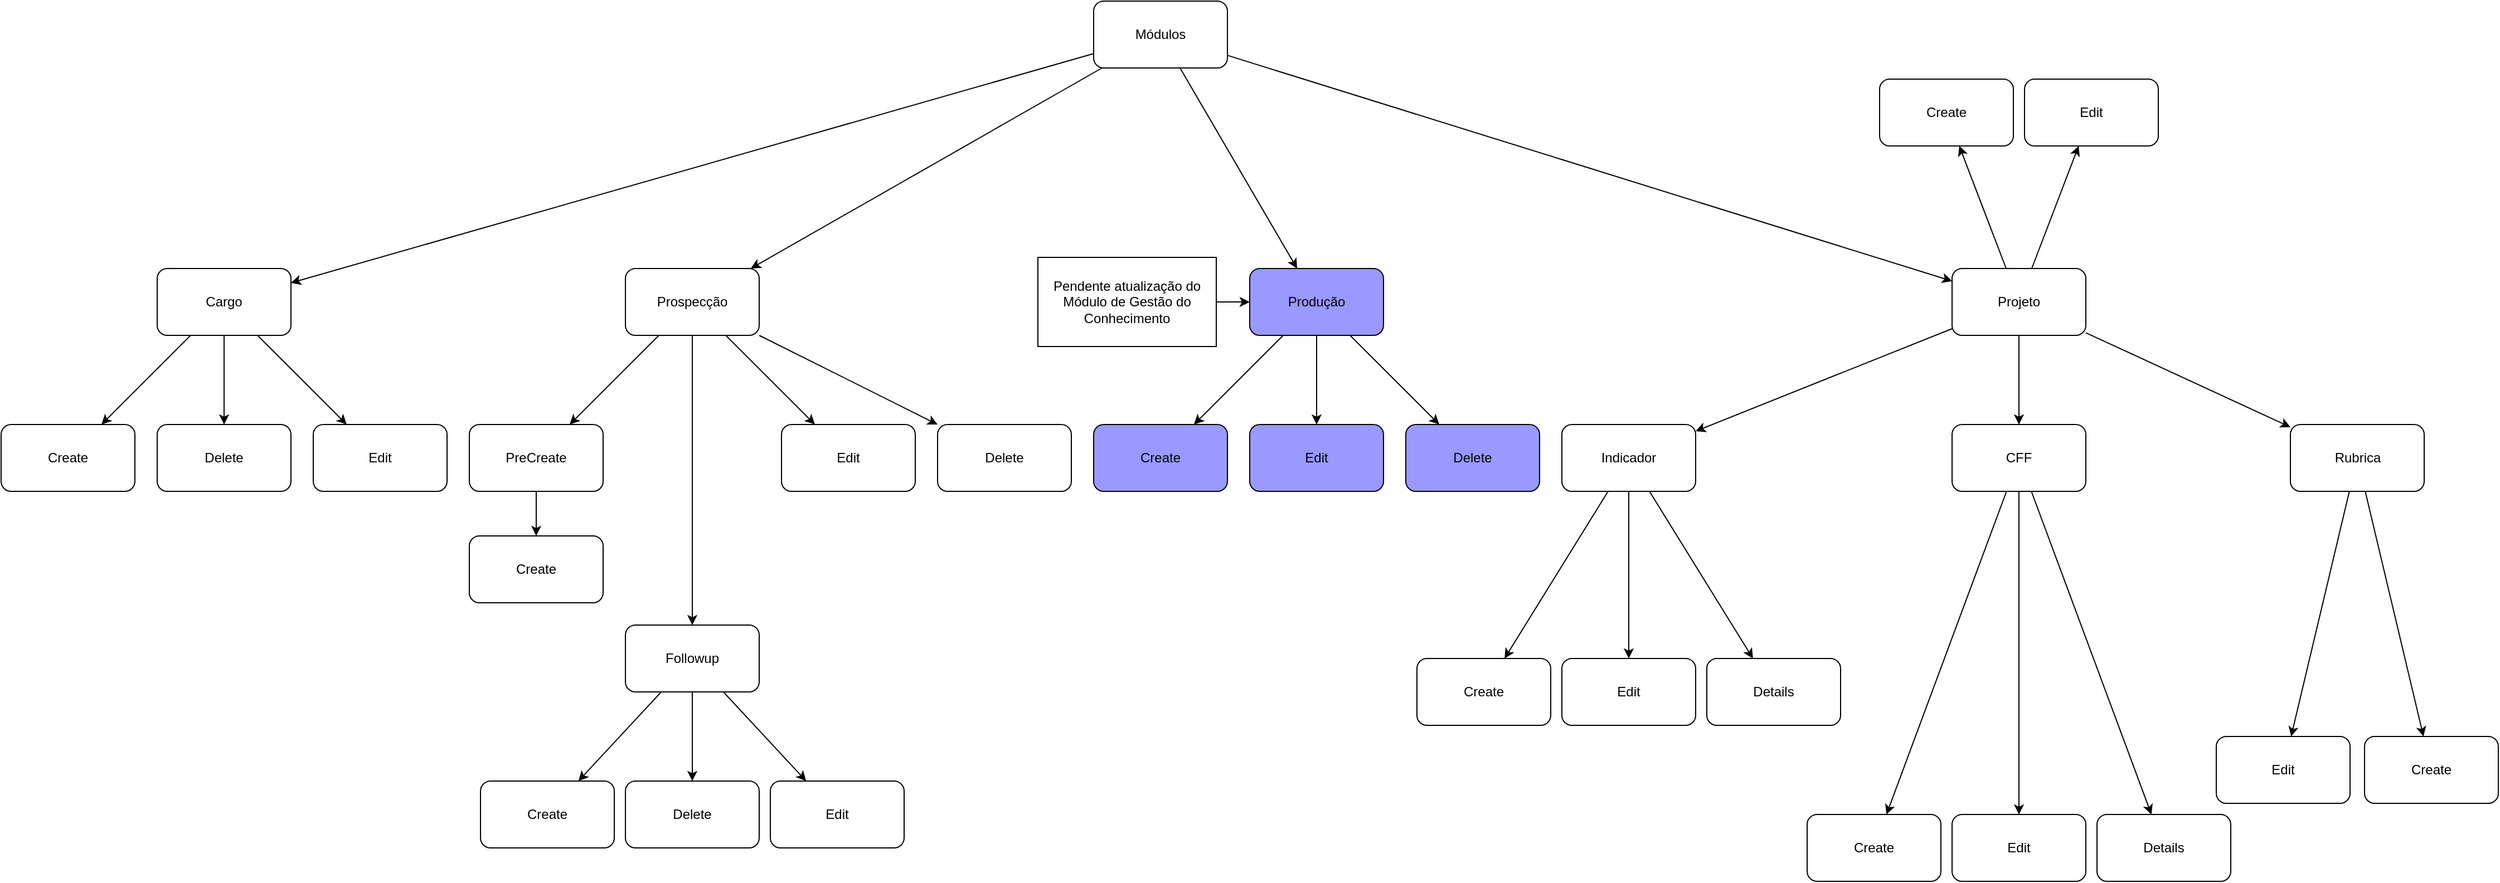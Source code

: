 <mxfile version="23.1.1" type="device">
  <diagram name="Página-1" id="DxrCKZHplJAw1GjEnWdi">
    <mxGraphModel dx="1470" dy="568" grid="1" gridSize="10" guides="1" tooltips="1" connect="1" arrows="1" fold="1" page="1" pageScale="1" pageWidth="827" pageHeight="1169" math="0" shadow="0">
      <root>
        <mxCell id="0" />
        <mxCell id="1" parent="0" />
        <mxCell id="GqZkkn4oUz57nPkoPguv-61" style="rounded=0;orthogonalLoop=1;jettySize=auto;html=1;" parent="1" source="GqZkkn4oUz57nPkoPguv-1" target="GqZkkn4oUz57nPkoPguv-2" edge="1">
          <mxGeometry relative="1" as="geometry" />
        </mxCell>
        <mxCell id="GqZkkn4oUz57nPkoPguv-62" style="rounded=0;orthogonalLoop=1;jettySize=auto;html=1;" parent="1" source="GqZkkn4oUz57nPkoPguv-1" target="GqZkkn4oUz57nPkoPguv-18" edge="1">
          <mxGeometry relative="1" as="geometry" />
        </mxCell>
        <mxCell id="GqZkkn4oUz57nPkoPguv-63" style="rounded=0;orthogonalLoop=1;jettySize=auto;html=1;" parent="1" source="GqZkkn4oUz57nPkoPguv-1" target="GqZkkn4oUz57nPkoPguv-5" edge="1">
          <mxGeometry relative="1" as="geometry" />
        </mxCell>
        <mxCell id="GqZkkn4oUz57nPkoPguv-64" style="rounded=0;orthogonalLoop=1;jettySize=auto;html=1;" parent="1" source="GqZkkn4oUz57nPkoPguv-1" target="GqZkkn4oUz57nPkoPguv-7" edge="1">
          <mxGeometry relative="1" as="geometry" />
        </mxCell>
        <mxCell id="GqZkkn4oUz57nPkoPguv-1" value="Módulos" style="rounded=1;whiteSpace=wrap;html=1;" parent="1" vertex="1">
          <mxGeometry x="770" y="80" width="120" height="60" as="geometry" />
        </mxCell>
        <mxCell id="GqZkkn4oUz57nPkoPguv-12" style="rounded=0;orthogonalLoop=1;jettySize=auto;html=1;" parent="1" source="GqZkkn4oUz57nPkoPguv-2" target="GqZkkn4oUz57nPkoPguv-8" edge="1">
          <mxGeometry relative="1" as="geometry" />
        </mxCell>
        <mxCell id="GqZkkn4oUz57nPkoPguv-13" style="rounded=0;orthogonalLoop=1;jettySize=auto;html=1;" parent="1" source="GqZkkn4oUz57nPkoPguv-2" target="GqZkkn4oUz57nPkoPguv-10" edge="1">
          <mxGeometry relative="1" as="geometry" />
        </mxCell>
        <mxCell id="GqZkkn4oUz57nPkoPguv-14" style="edgeStyle=orthogonalEdgeStyle;rounded=0;orthogonalLoop=1;jettySize=auto;html=1;" parent="1" source="GqZkkn4oUz57nPkoPguv-2" target="GqZkkn4oUz57nPkoPguv-9" edge="1">
          <mxGeometry relative="1" as="geometry" />
        </mxCell>
        <mxCell id="GqZkkn4oUz57nPkoPguv-2" value="Cargo" style="rounded=1;whiteSpace=wrap;html=1;" parent="1" vertex="1">
          <mxGeometry x="-70" y="320" width="120" height="60" as="geometry" />
        </mxCell>
        <mxCell id="GqZkkn4oUz57nPkoPguv-33" style="rounded=0;orthogonalLoop=1;jettySize=auto;html=1;" parent="1" source="GqZkkn4oUz57nPkoPguv-5" target="GqZkkn4oUz57nPkoPguv-31" edge="1">
          <mxGeometry relative="1" as="geometry" />
        </mxCell>
        <mxCell id="GqZkkn4oUz57nPkoPguv-34" style="rounded=0;orthogonalLoop=1;jettySize=auto;html=1;" parent="1" source="GqZkkn4oUz57nPkoPguv-5" target="GqZkkn4oUz57nPkoPguv-32" edge="1">
          <mxGeometry relative="1" as="geometry" />
        </mxCell>
        <mxCell id="GqZkkn4oUz57nPkoPguv-36" style="rounded=0;orthogonalLoop=1;jettySize=auto;html=1;" parent="1" source="GqZkkn4oUz57nPkoPguv-5" target="GqZkkn4oUz57nPkoPguv-35" edge="1">
          <mxGeometry relative="1" as="geometry" />
        </mxCell>
        <mxCell id="GqZkkn4oUz57nPkoPguv-5" value="Produção" style="rounded=1;whiteSpace=wrap;html=1;fillColor=#9999FF;" parent="1" vertex="1">
          <mxGeometry x="910" y="320" width="120" height="60" as="geometry" />
        </mxCell>
        <mxCell id="GqZkkn4oUz57nPkoPguv-40" style="rounded=0;orthogonalLoop=1;jettySize=auto;html=1;" parent="1" source="GqZkkn4oUz57nPkoPguv-7" target="GqZkkn4oUz57nPkoPguv-37" edge="1">
          <mxGeometry relative="1" as="geometry" />
        </mxCell>
        <mxCell id="GqZkkn4oUz57nPkoPguv-41" style="edgeStyle=orthogonalEdgeStyle;rounded=0;orthogonalLoop=1;jettySize=auto;html=1;" parent="1" source="GqZkkn4oUz57nPkoPguv-7" target="GqZkkn4oUz57nPkoPguv-38" edge="1">
          <mxGeometry relative="1" as="geometry" />
        </mxCell>
        <mxCell id="GqZkkn4oUz57nPkoPguv-42" style="rounded=0;orthogonalLoop=1;jettySize=auto;html=1;" parent="1" source="GqZkkn4oUz57nPkoPguv-7" target="GqZkkn4oUz57nPkoPguv-39" edge="1">
          <mxGeometry relative="1" as="geometry" />
        </mxCell>
        <mxCell id="pC_nNhLcM8vUbzLaKd23-3" style="rounded=0;orthogonalLoop=1;jettySize=auto;html=1;" parent="1" source="GqZkkn4oUz57nPkoPguv-7" target="pC_nNhLcM8vUbzLaKd23-2" edge="1">
          <mxGeometry relative="1" as="geometry" />
        </mxCell>
        <mxCell id="pC_nNhLcM8vUbzLaKd23-4" style="rounded=0;orthogonalLoop=1;jettySize=auto;html=1;" parent="1" source="GqZkkn4oUz57nPkoPguv-7" target="pC_nNhLcM8vUbzLaKd23-1" edge="1">
          <mxGeometry relative="1" as="geometry" />
        </mxCell>
        <mxCell id="GqZkkn4oUz57nPkoPguv-7" value="Projeto" style="rounded=1;whiteSpace=wrap;html=1;" parent="1" vertex="1">
          <mxGeometry x="1540" y="320" width="120" height="60" as="geometry" />
        </mxCell>
        <mxCell id="GqZkkn4oUz57nPkoPguv-8" value="Create" style="rounded=1;whiteSpace=wrap;html=1;" parent="1" vertex="1">
          <mxGeometry x="-210" y="460" width="120" height="60" as="geometry" />
        </mxCell>
        <mxCell id="GqZkkn4oUz57nPkoPguv-9" value="Delete" style="rounded=1;whiteSpace=wrap;html=1;" parent="1" vertex="1">
          <mxGeometry x="-70" y="460" width="120" height="60" as="geometry" />
        </mxCell>
        <mxCell id="GqZkkn4oUz57nPkoPguv-10" value="Edit" style="rounded=1;whiteSpace=wrap;html=1;" parent="1" vertex="1">
          <mxGeometry x="70" y="460" width="120" height="60" as="geometry" />
        </mxCell>
        <mxCell id="GqZkkn4oUz57nPkoPguv-15" style="rounded=0;orthogonalLoop=1;jettySize=auto;html=1;" parent="1" source="GqZkkn4oUz57nPkoPguv-18" target="GqZkkn4oUz57nPkoPguv-19" edge="1">
          <mxGeometry relative="1" as="geometry" />
        </mxCell>
        <mxCell id="GqZkkn4oUz57nPkoPguv-16" style="rounded=0;orthogonalLoop=1;jettySize=auto;html=1;" parent="1" source="GqZkkn4oUz57nPkoPguv-18" target="GqZkkn4oUz57nPkoPguv-21" edge="1">
          <mxGeometry relative="1" as="geometry" />
        </mxCell>
        <mxCell id="GqZkkn4oUz57nPkoPguv-17" style="edgeStyle=orthogonalEdgeStyle;rounded=0;orthogonalLoop=1;jettySize=auto;html=1;" parent="1" source="GqZkkn4oUz57nPkoPguv-18" target="GqZkkn4oUz57nPkoPguv-20" edge="1">
          <mxGeometry relative="1" as="geometry" />
        </mxCell>
        <mxCell id="GqZkkn4oUz57nPkoPguv-25" style="rounded=0;orthogonalLoop=1;jettySize=auto;html=1;" parent="1" source="GqZkkn4oUz57nPkoPguv-18" target="GqZkkn4oUz57nPkoPguv-24" edge="1">
          <mxGeometry relative="1" as="geometry" />
        </mxCell>
        <mxCell id="GqZkkn4oUz57nPkoPguv-18" value="Prospecção" style="rounded=1;whiteSpace=wrap;html=1;" parent="1" vertex="1">
          <mxGeometry x="350" y="320" width="120" height="60" as="geometry" />
        </mxCell>
        <mxCell id="GqZkkn4oUz57nPkoPguv-23" style="edgeStyle=orthogonalEdgeStyle;rounded=0;orthogonalLoop=1;jettySize=auto;html=1;" parent="1" source="GqZkkn4oUz57nPkoPguv-19" target="GqZkkn4oUz57nPkoPguv-22" edge="1">
          <mxGeometry relative="1" as="geometry" />
        </mxCell>
        <mxCell id="GqZkkn4oUz57nPkoPguv-19" value="PreCreate" style="rounded=1;whiteSpace=wrap;html=1;" parent="1" vertex="1">
          <mxGeometry x="210" y="460" width="120" height="60" as="geometry" />
        </mxCell>
        <mxCell id="GqZkkn4oUz57nPkoPguv-27" style="rounded=0;orthogonalLoop=1;jettySize=auto;html=1;" parent="1" source="GqZkkn4oUz57nPkoPguv-20" target="GqZkkn4oUz57nPkoPguv-26" edge="1">
          <mxGeometry relative="1" as="geometry" />
        </mxCell>
        <mxCell id="GqZkkn4oUz57nPkoPguv-30" style="rounded=0;orthogonalLoop=1;jettySize=auto;html=1;" parent="1" source="GqZkkn4oUz57nPkoPguv-20" target="GqZkkn4oUz57nPkoPguv-28" edge="1">
          <mxGeometry relative="1" as="geometry" />
        </mxCell>
        <mxCell id="GqZkkn4oUz57nPkoPguv-66" style="edgeStyle=orthogonalEdgeStyle;rounded=0;orthogonalLoop=1;jettySize=auto;html=1;" parent="1" source="GqZkkn4oUz57nPkoPguv-20" target="GqZkkn4oUz57nPkoPguv-65" edge="1">
          <mxGeometry relative="1" as="geometry" />
        </mxCell>
        <mxCell id="GqZkkn4oUz57nPkoPguv-20" value="Followup" style="rounded=1;whiteSpace=wrap;html=1;" parent="1" vertex="1">
          <mxGeometry x="350" y="640" width="120" height="60" as="geometry" />
        </mxCell>
        <mxCell id="GqZkkn4oUz57nPkoPguv-21" value="Edit" style="rounded=1;whiteSpace=wrap;html=1;" parent="1" vertex="1">
          <mxGeometry x="490" y="460" width="120" height="60" as="geometry" />
        </mxCell>
        <mxCell id="GqZkkn4oUz57nPkoPguv-22" value="Create" style="rounded=1;whiteSpace=wrap;html=1;" parent="1" vertex="1">
          <mxGeometry x="210" y="560" width="120" height="60" as="geometry" />
        </mxCell>
        <mxCell id="GqZkkn4oUz57nPkoPguv-24" value="Delete" style="rounded=1;whiteSpace=wrap;html=1;" parent="1" vertex="1">
          <mxGeometry x="630" y="460" width="120" height="60" as="geometry" />
        </mxCell>
        <mxCell id="GqZkkn4oUz57nPkoPguv-26" value="Create" style="rounded=1;whiteSpace=wrap;html=1;" parent="1" vertex="1">
          <mxGeometry x="220" y="780" width="120" height="60" as="geometry" />
        </mxCell>
        <mxCell id="GqZkkn4oUz57nPkoPguv-28" value="Edit" style="rounded=1;whiteSpace=wrap;html=1;" parent="1" vertex="1">
          <mxGeometry x="480" y="780" width="120" height="60" as="geometry" />
        </mxCell>
        <mxCell id="GqZkkn4oUz57nPkoPguv-31" value="Create" style="rounded=1;whiteSpace=wrap;html=1;fillColor=#9999FF;" parent="1" vertex="1">
          <mxGeometry x="770" y="460" width="120" height="60" as="geometry" />
        </mxCell>
        <mxCell id="GqZkkn4oUz57nPkoPguv-32" value="Delete" style="rounded=1;whiteSpace=wrap;html=1;fillColor=#9999FF;" parent="1" vertex="1">
          <mxGeometry x="1050" y="460" width="120" height="60" as="geometry" />
        </mxCell>
        <mxCell id="GqZkkn4oUz57nPkoPguv-35" value="Edit" style="rounded=1;whiteSpace=wrap;html=1;fillColor=#9999FF;" parent="1" vertex="1">
          <mxGeometry x="910" y="460" width="120" height="60" as="geometry" />
        </mxCell>
        <mxCell id="GqZkkn4oUz57nPkoPguv-47" style="edgeStyle=orthogonalEdgeStyle;rounded=0;orthogonalLoop=1;jettySize=auto;html=1;" parent="1" source="GqZkkn4oUz57nPkoPguv-37" target="GqZkkn4oUz57nPkoPguv-44" edge="1">
          <mxGeometry relative="1" as="geometry" />
        </mxCell>
        <mxCell id="GqZkkn4oUz57nPkoPguv-48" style="rounded=0;orthogonalLoop=1;jettySize=auto;html=1;" parent="1" source="GqZkkn4oUz57nPkoPguv-37" target="GqZkkn4oUz57nPkoPguv-46" edge="1">
          <mxGeometry relative="1" as="geometry" />
        </mxCell>
        <mxCell id="GqZkkn4oUz57nPkoPguv-49" style="rounded=0;orthogonalLoop=1;jettySize=auto;html=1;" parent="1" source="GqZkkn4oUz57nPkoPguv-37" target="GqZkkn4oUz57nPkoPguv-43" edge="1">
          <mxGeometry relative="1" as="geometry" />
        </mxCell>
        <mxCell id="GqZkkn4oUz57nPkoPguv-37" value="Indicador" style="rounded=1;whiteSpace=wrap;html=1;" parent="1" vertex="1">
          <mxGeometry x="1190" y="460" width="120" height="60" as="geometry" />
        </mxCell>
        <mxCell id="GqZkkn4oUz57nPkoPguv-57" style="edgeStyle=orthogonalEdgeStyle;rounded=0;orthogonalLoop=1;jettySize=auto;html=1;" parent="1" source="GqZkkn4oUz57nPkoPguv-38" target="GqZkkn4oUz57nPkoPguv-55" edge="1">
          <mxGeometry relative="1" as="geometry" />
        </mxCell>
        <mxCell id="GqZkkn4oUz57nPkoPguv-58" style="rounded=0;orthogonalLoop=1;jettySize=auto;html=1;" parent="1" source="GqZkkn4oUz57nPkoPguv-38" target="GqZkkn4oUz57nPkoPguv-56" edge="1">
          <mxGeometry relative="1" as="geometry" />
        </mxCell>
        <mxCell id="GqZkkn4oUz57nPkoPguv-60" style="rounded=0;orthogonalLoop=1;jettySize=auto;html=1;" parent="1" source="GqZkkn4oUz57nPkoPguv-38" target="GqZkkn4oUz57nPkoPguv-54" edge="1">
          <mxGeometry relative="1" as="geometry" />
        </mxCell>
        <mxCell id="GqZkkn4oUz57nPkoPguv-38" value="CFF" style="rounded=1;whiteSpace=wrap;html=1;" parent="1" vertex="1">
          <mxGeometry x="1540" y="460" width="120" height="60" as="geometry" />
        </mxCell>
        <mxCell id="GqZkkn4oUz57nPkoPguv-52" style="rounded=0;orthogonalLoop=1;jettySize=auto;html=1;" parent="1" source="GqZkkn4oUz57nPkoPguv-39" target="GqZkkn4oUz57nPkoPguv-51" edge="1">
          <mxGeometry relative="1" as="geometry" />
        </mxCell>
        <mxCell id="GqZkkn4oUz57nPkoPguv-53" style="rounded=0;orthogonalLoop=1;jettySize=auto;html=1;" parent="1" source="GqZkkn4oUz57nPkoPguv-39" target="GqZkkn4oUz57nPkoPguv-50" edge="1">
          <mxGeometry relative="1" as="geometry" />
        </mxCell>
        <mxCell id="GqZkkn4oUz57nPkoPguv-39" value="Rubrica" style="rounded=1;whiteSpace=wrap;html=1;" parent="1" vertex="1">
          <mxGeometry x="1843.5" y="460" width="120" height="60" as="geometry" />
        </mxCell>
        <mxCell id="GqZkkn4oUz57nPkoPguv-43" value="Details" style="rounded=1;whiteSpace=wrap;html=1;" parent="1" vertex="1">
          <mxGeometry x="1320" y="670" width="120" height="60" as="geometry" />
        </mxCell>
        <mxCell id="GqZkkn4oUz57nPkoPguv-44" value="Edit" style="rounded=1;whiteSpace=wrap;html=1;" parent="1" vertex="1">
          <mxGeometry x="1190" y="670" width="120" height="60" as="geometry" />
        </mxCell>
        <mxCell id="GqZkkn4oUz57nPkoPguv-46" value="Create" style="rounded=1;whiteSpace=wrap;html=1;" parent="1" vertex="1">
          <mxGeometry x="1060" y="670" width="120" height="60" as="geometry" />
        </mxCell>
        <mxCell id="GqZkkn4oUz57nPkoPguv-50" value="Edit" style="rounded=1;whiteSpace=wrap;html=1;" parent="1" vertex="1">
          <mxGeometry x="1777" y="740" width="120" height="60" as="geometry" />
        </mxCell>
        <mxCell id="GqZkkn4oUz57nPkoPguv-51" value="Create" style="rounded=1;whiteSpace=wrap;html=1;" parent="1" vertex="1">
          <mxGeometry x="1910" y="740" width="120" height="60" as="geometry" />
        </mxCell>
        <mxCell id="GqZkkn4oUz57nPkoPguv-54" value="Create" style="rounded=1;whiteSpace=wrap;html=1;" parent="1" vertex="1">
          <mxGeometry x="1410" y="810" width="120" height="60" as="geometry" />
        </mxCell>
        <mxCell id="GqZkkn4oUz57nPkoPguv-55" value="Edit" style="rounded=1;whiteSpace=wrap;html=1;" parent="1" vertex="1">
          <mxGeometry x="1540" y="810" width="120" height="60" as="geometry" />
        </mxCell>
        <mxCell id="GqZkkn4oUz57nPkoPguv-56" value="Details" style="rounded=1;whiteSpace=wrap;html=1;" parent="1" vertex="1">
          <mxGeometry x="1670" y="810" width="120" height="60" as="geometry" />
        </mxCell>
        <mxCell id="GqZkkn4oUz57nPkoPguv-65" value="Delete" style="rounded=1;whiteSpace=wrap;html=1;" parent="1" vertex="1">
          <mxGeometry x="350" y="780" width="120" height="60" as="geometry" />
        </mxCell>
        <mxCell id="pC_nNhLcM8vUbzLaKd23-1" value="Create" style="rounded=1;whiteSpace=wrap;html=1;" parent="1" vertex="1">
          <mxGeometry x="1475" y="150" width="120" height="60" as="geometry" />
        </mxCell>
        <mxCell id="pC_nNhLcM8vUbzLaKd23-2" value="Edit" style="rounded=1;whiteSpace=wrap;html=1;" parent="1" vertex="1">
          <mxGeometry x="1605" y="150" width="120" height="60" as="geometry" />
        </mxCell>
        <mxCell id="JKyk9LeS1zHvh5YIo04P-3" style="edgeStyle=orthogonalEdgeStyle;rounded=0;orthogonalLoop=1;jettySize=auto;html=1;" edge="1" parent="1" source="JKyk9LeS1zHvh5YIo04P-2" target="GqZkkn4oUz57nPkoPguv-5">
          <mxGeometry relative="1" as="geometry" />
        </mxCell>
        <mxCell id="JKyk9LeS1zHvh5YIo04P-2" value="Pendente atualização do Módulo de Gestão do Conhecimento" style="rounded=0;whiteSpace=wrap;html=1;" vertex="1" parent="1">
          <mxGeometry x="720" y="310" width="160" height="80" as="geometry" />
        </mxCell>
      </root>
    </mxGraphModel>
  </diagram>
</mxfile>
